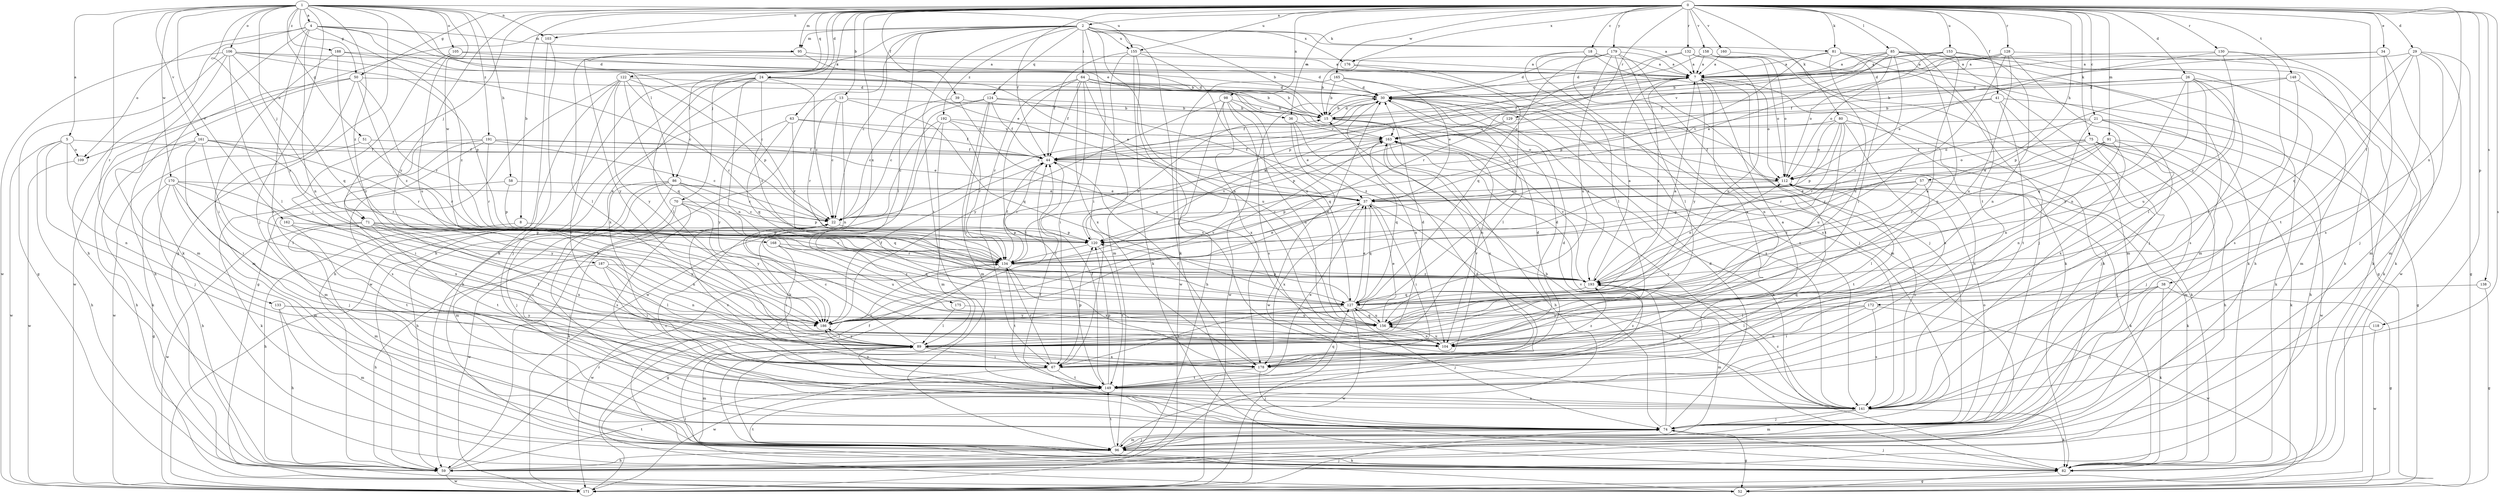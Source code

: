 strict digraph  {
0;
1;
2;
4;
5;
7;
8;
13;
15;
18;
21;
22;
24;
26;
29;
30;
34;
36;
37;
38;
39;
41;
44;
50;
51;
52;
57;
58;
59;
63;
64;
67;
70;
71;
74;
75;
80;
81;
82;
85;
86;
89;
91;
95;
96;
98;
103;
104;
105;
106;
109;
112;
118;
120;
122;
124;
127;
128;
129;
130;
132;
133;
134;
138;
141;
148;
149;
153;
155;
156;
158;
160;
161;
162;
163;
165;
168;
170;
171;
172;
175;
176;
178;
179;
186;
187;
188;
191;
192;
193;
0 -> 2  [label=a];
0 -> 8  [label=b];
0 -> 13  [label=b];
0 -> 18  [label=c];
0 -> 21  [label=c];
0 -> 24  [label=d];
0 -> 26  [label=d];
0 -> 29  [label=d];
0 -> 34  [label=e];
0 -> 36  [label=e];
0 -> 38  [label=f];
0 -> 39  [label=f];
0 -> 41  [label=f];
0 -> 44  [label=f];
0 -> 50  [label=g];
0 -> 57  [label=h];
0 -> 63  [label=i];
0 -> 70  [label=j];
0 -> 71  [label=j];
0 -> 75  [label=k];
0 -> 80  [label=k];
0 -> 81  [label=k];
0 -> 85  [label=l];
0 -> 91  [label=m];
0 -> 95  [label=m];
0 -> 98  [label=n];
0 -> 103  [label=n];
0 -> 118  [label=p];
0 -> 122  [label=q];
0 -> 128  [label=r];
0 -> 129  [label=r];
0 -> 130  [label=r];
0 -> 132  [label=r];
0 -> 138  [label=s];
0 -> 141  [label=s];
0 -> 148  [label=t];
0 -> 149  [label=t];
0 -> 153  [label=u];
0 -> 155  [label=u];
0 -> 158  [label=v];
0 -> 160  [label=v];
0 -> 165  [label=w];
0 -> 172  [label=x];
0 -> 175  [label=x];
0 -> 176  [label=x];
0 -> 179  [label=y];
0 -> 186  [label=y];
1 -> 4  [label=a];
1 -> 5  [label=a];
1 -> 50  [label=g];
1 -> 51  [label=g];
1 -> 52  [label=g];
1 -> 58  [label=h];
1 -> 71  [label=j];
1 -> 74  [label=j];
1 -> 86  [label=l];
1 -> 103  [label=n];
1 -> 105  [label=o];
1 -> 106  [label=o];
1 -> 133  [label=r];
1 -> 155  [label=u];
1 -> 161  [label=v];
1 -> 162  [label=v];
1 -> 168  [label=w];
1 -> 170  [label=w];
1 -> 186  [label=y];
1 -> 187  [label=z];
1 -> 188  [label=z];
1 -> 191  [label=z];
2 -> 7  [label=a];
2 -> 15  [label=b];
2 -> 22  [label=c];
2 -> 59  [label=h];
2 -> 64  [label=i];
2 -> 67  [label=i];
2 -> 81  [label=k];
2 -> 82  [label=k];
2 -> 86  [label=l];
2 -> 89  [label=l];
2 -> 95  [label=m];
2 -> 104  [label=n];
2 -> 109  [label=o];
2 -> 124  [label=q];
2 -> 149  [label=t];
2 -> 155  [label=u];
2 -> 176  [label=x];
2 -> 192  [label=z];
4 -> 30  [label=d];
4 -> 36  [label=e];
4 -> 37  [label=e];
4 -> 59  [label=h];
4 -> 82  [label=k];
4 -> 95  [label=m];
4 -> 104  [label=n];
4 -> 109  [label=o];
4 -> 149  [label=t];
4 -> 193  [label=z];
5 -> 44  [label=f];
5 -> 59  [label=h];
5 -> 74  [label=j];
5 -> 104  [label=n];
5 -> 109  [label=o];
5 -> 171  [label=w];
7 -> 30  [label=d];
7 -> 104  [label=n];
7 -> 112  [label=o];
7 -> 149  [label=t];
7 -> 186  [label=y];
7 -> 193  [label=z];
8 -> 59  [label=h];
8 -> 120  [label=p];
13 -> 15  [label=b];
13 -> 22  [label=c];
13 -> 59  [label=h];
13 -> 104  [label=n];
13 -> 127  [label=q];
13 -> 134  [label=r];
15 -> 7  [label=a];
15 -> 30  [label=d];
15 -> 82  [label=k];
15 -> 104  [label=n];
15 -> 163  [label=v];
18 -> 7  [label=a];
18 -> 74  [label=j];
18 -> 82  [label=k];
18 -> 89  [label=l];
18 -> 141  [label=s];
21 -> 52  [label=g];
21 -> 59  [label=h];
21 -> 104  [label=n];
21 -> 112  [label=o];
21 -> 149  [label=t];
21 -> 163  [label=v];
22 -> 120  [label=p];
22 -> 171  [label=w];
24 -> 15  [label=b];
24 -> 22  [label=c];
24 -> 30  [label=d];
24 -> 37  [label=e];
24 -> 74  [label=j];
24 -> 89  [label=l];
24 -> 104  [label=n];
24 -> 171  [label=w];
24 -> 178  [label=x];
24 -> 193  [label=z];
26 -> 15  [label=b];
26 -> 30  [label=d];
26 -> 89  [label=l];
26 -> 96  [label=m];
26 -> 127  [label=q];
26 -> 141  [label=s];
26 -> 156  [label=u];
26 -> 186  [label=y];
29 -> 7  [label=a];
29 -> 52  [label=g];
29 -> 74  [label=j];
29 -> 96  [label=m];
29 -> 127  [label=q];
29 -> 149  [label=t];
29 -> 171  [label=w];
30 -> 15  [label=b];
30 -> 22  [label=c];
30 -> 44  [label=f];
30 -> 89  [label=l];
30 -> 141  [label=s];
30 -> 171  [label=w];
30 -> 193  [label=z];
34 -> 7  [label=a];
34 -> 44  [label=f];
34 -> 96  [label=m];
34 -> 141  [label=s];
36 -> 37  [label=e];
36 -> 104  [label=n];
36 -> 163  [label=v];
36 -> 171  [label=w];
37 -> 22  [label=c];
37 -> 67  [label=i];
37 -> 82  [label=k];
37 -> 127  [label=q];
37 -> 178  [label=x];
38 -> 52  [label=g];
38 -> 74  [label=j];
38 -> 82  [label=k];
38 -> 89  [label=l];
38 -> 127  [label=q];
39 -> 15  [label=b];
39 -> 22  [label=c];
39 -> 156  [label=u];
41 -> 15  [label=b];
41 -> 22  [label=c];
41 -> 74  [label=j];
41 -> 82  [label=k];
41 -> 149  [label=t];
44 -> 112  [label=o];
44 -> 134  [label=r];
50 -> 30  [label=d];
50 -> 59  [label=h];
50 -> 96  [label=m];
50 -> 134  [label=r];
50 -> 171  [label=w];
50 -> 193  [label=z];
51 -> 44  [label=f];
51 -> 134  [label=r];
51 -> 171  [label=w];
52 -> 89  [label=l];
57 -> 37  [label=e];
57 -> 82  [label=k];
57 -> 89  [label=l];
57 -> 120  [label=p];
57 -> 193  [label=z];
58 -> 37  [label=e];
58 -> 82  [label=k];
58 -> 120  [label=p];
59 -> 134  [label=r];
59 -> 149  [label=t];
59 -> 171  [label=w];
63 -> 44  [label=f];
63 -> 127  [label=q];
63 -> 134  [label=r];
63 -> 163  [label=v];
63 -> 186  [label=y];
64 -> 15  [label=b];
64 -> 30  [label=d];
64 -> 44  [label=f];
64 -> 67  [label=i];
64 -> 112  [label=o];
64 -> 134  [label=r];
64 -> 149  [label=t];
64 -> 156  [label=u];
64 -> 163  [label=v];
64 -> 178  [label=x];
67 -> 120  [label=p];
67 -> 134  [label=r];
67 -> 149  [label=t];
67 -> 163  [label=v];
67 -> 171  [label=w];
67 -> 193  [label=z];
70 -> 22  [label=c];
70 -> 74  [label=j];
70 -> 82  [label=k];
70 -> 120  [label=p];
70 -> 141  [label=s];
70 -> 186  [label=y];
71 -> 96  [label=m];
71 -> 104  [label=n];
71 -> 120  [label=p];
71 -> 134  [label=r];
71 -> 149  [label=t];
71 -> 171  [label=w];
71 -> 178  [label=x];
71 -> 186  [label=y];
74 -> 15  [label=b];
74 -> 22  [label=c];
74 -> 30  [label=d];
74 -> 44  [label=f];
74 -> 52  [label=g];
74 -> 89  [label=l];
74 -> 96  [label=m];
74 -> 112  [label=o];
74 -> 163  [label=v];
75 -> 44  [label=f];
75 -> 59  [label=h];
75 -> 74  [label=j];
75 -> 82  [label=k];
75 -> 96  [label=m];
75 -> 112  [label=o];
75 -> 134  [label=r];
75 -> 141  [label=s];
80 -> 82  [label=k];
80 -> 112  [label=o];
80 -> 120  [label=p];
80 -> 134  [label=r];
80 -> 156  [label=u];
80 -> 163  [label=v];
80 -> 178  [label=x];
81 -> 7  [label=a];
81 -> 52  [label=g];
81 -> 82  [label=k];
81 -> 89  [label=l];
81 -> 120  [label=p];
81 -> 156  [label=u];
82 -> 52  [label=g];
82 -> 74  [label=j];
82 -> 149  [label=t];
85 -> 7  [label=a];
85 -> 15  [label=b];
85 -> 37  [label=e];
85 -> 44  [label=f];
85 -> 59  [label=h];
85 -> 74  [label=j];
85 -> 96  [label=m];
85 -> 104  [label=n];
85 -> 112  [label=o];
85 -> 193  [label=z];
86 -> 22  [label=c];
86 -> 37  [label=e];
86 -> 59  [label=h];
86 -> 74  [label=j];
86 -> 96  [label=m];
86 -> 127  [label=q];
86 -> 141  [label=s];
89 -> 22  [label=c];
89 -> 30  [label=d];
89 -> 67  [label=i];
89 -> 96  [label=m];
89 -> 178  [label=x];
89 -> 186  [label=y];
91 -> 37  [label=e];
91 -> 44  [label=f];
91 -> 104  [label=n];
91 -> 134  [label=r];
91 -> 171  [label=w];
91 -> 178  [label=x];
91 -> 193  [label=z];
95 -> 7  [label=a];
95 -> 15  [label=b];
95 -> 89  [label=l];
95 -> 186  [label=y];
96 -> 30  [label=d];
96 -> 59  [label=h];
96 -> 74  [label=j];
96 -> 82  [label=k];
96 -> 89  [label=l];
96 -> 149  [label=t];
98 -> 15  [label=b];
98 -> 59  [label=h];
98 -> 104  [label=n];
98 -> 127  [label=q];
98 -> 141  [label=s];
98 -> 178  [label=x];
98 -> 186  [label=y];
103 -> 59  [label=h];
103 -> 82  [label=k];
104 -> 30  [label=d];
104 -> 156  [label=u];
105 -> 7  [label=a];
105 -> 30  [label=d];
105 -> 67  [label=i];
105 -> 156  [label=u];
106 -> 7  [label=a];
106 -> 22  [label=c];
106 -> 52  [label=g];
106 -> 89  [label=l];
106 -> 96  [label=m];
106 -> 120  [label=p];
106 -> 127  [label=q];
106 -> 171  [label=w];
109 -> 171  [label=w];
112 -> 37  [label=e];
112 -> 82  [label=k];
112 -> 120  [label=p];
112 -> 149  [label=t];
118 -> 104  [label=n];
118 -> 171  [label=w];
120 -> 134  [label=r];
120 -> 149  [label=t];
120 -> 163  [label=v];
122 -> 30  [label=d];
122 -> 52  [label=g];
122 -> 59  [label=h];
122 -> 120  [label=p];
122 -> 127  [label=q];
122 -> 134  [label=r];
122 -> 149  [label=t];
122 -> 186  [label=y];
124 -> 15  [label=b];
124 -> 22  [label=c];
124 -> 44  [label=f];
124 -> 67  [label=i];
124 -> 96  [label=m];
124 -> 171  [label=w];
124 -> 193  [label=z];
127 -> 7  [label=a];
127 -> 37  [label=e];
127 -> 67  [label=i];
127 -> 74  [label=j];
127 -> 120  [label=p];
127 -> 156  [label=u];
127 -> 171  [label=w];
127 -> 186  [label=y];
128 -> 7  [label=a];
128 -> 30  [label=d];
128 -> 44  [label=f];
128 -> 82  [label=k];
128 -> 104  [label=n];
128 -> 156  [label=u];
128 -> 193  [label=z];
129 -> 120  [label=p];
129 -> 141  [label=s];
129 -> 163  [label=v];
130 -> 7  [label=a];
130 -> 37  [label=e];
130 -> 67  [label=i];
130 -> 82  [label=k];
130 -> 193  [label=z];
132 -> 7  [label=a];
132 -> 30  [label=d];
132 -> 112  [label=o];
132 -> 134  [label=r];
132 -> 156  [label=u];
133 -> 59  [label=h];
133 -> 96  [label=m];
133 -> 156  [label=u];
133 -> 186  [label=y];
134 -> 7  [label=a];
134 -> 15  [label=b];
134 -> 37  [label=e];
134 -> 44  [label=f];
134 -> 52  [label=g];
134 -> 149  [label=t];
134 -> 171  [label=w];
134 -> 178  [label=x];
134 -> 193  [label=z];
138 -> 52  [label=g];
138 -> 127  [label=q];
141 -> 74  [label=j];
141 -> 82  [label=k];
141 -> 96  [label=m];
141 -> 112  [label=o];
141 -> 163  [label=v];
141 -> 193  [label=z];
148 -> 30  [label=d];
148 -> 82  [label=k];
148 -> 120  [label=p];
148 -> 141  [label=s];
149 -> 22  [label=c];
149 -> 30  [label=d];
149 -> 37  [label=e];
149 -> 44  [label=f];
149 -> 120  [label=p];
149 -> 127  [label=q];
149 -> 141  [label=s];
149 -> 186  [label=y];
153 -> 7  [label=a];
153 -> 59  [label=h];
153 -> 104  [label=n];
153 -> 112  [label=o];
153 -> 156  [label=u];
153 -> 163  [label=v];
155 -> 7  [label=a];
155 -> 44  [label=f];
155 -> 82  [label=k];
155 -> 96  [label=m];
155 -> 141  [label=s];
155 -> 156  [label=u];
156 -> 37  [label=e];
156 -> 104  [label=n];
156 -> 127  [label=q];
158 -> 7  [label=a];
158 -> 59  [label=h];
158 -> 96  [label=m];
158 -> 112  [label=o];
158 -> 120  [label=p];
160 -> 7  [label=a];
160 -> 74  [label=j];
161 -> 44  [label=f];
161 -> 59  [label=h];
161 -> 67  [label=i];
161 -> 82  [label=k];
161 -> 89  [label=l];
161 -> 134  [label=r];
161 -> 193  [label=z];
162 -> 89  [label=l];
162 -> 120  [label=p];
162 -> 149  [label=t];
163 -> 44  [label=f];
163 -> 59  [label=h];
163 -> 127  [label=q];
163 -> 178  [label=x];
165 -> 15  [label=b];
165 -> 30  [label=d];
165 -> 37  [label=e];
165 -> 141  [label=s];
165 -> 171  [label=w];
168 -> 67  [label=i];
168 -> 127  [label=q];
168 -> 134  [label=r];
168 -> 156  [label=u];
170 -> 37  [label=e];
170 -> 52  [label=g];
170 -> 59  [label=h];
170 -> 74  [label=j];
170 -> 96  [label=m];
170 -> 178  [label=x];
170 -> 186  [label=y];
171 -> 44  [label=f];
171 -> 74  [label=j];
172 -> 67  [label=i];
172 -> 89  [label=l];
172 -> 141  [label=s];
172 -> 171  [label=w];
172 -> 186  [label=y];
175 -> 89  [label=l];
175 -> 156  [label=u];
176 -> 96  [label=m];
176 -> 186  [label=y];
178 -> 7  [label=a];
178 -> 30  [label=d];
178 -> 44  [label=f];
178 -> 74  [label=j];
178 -> 149  [label=t];
178 -> 193  [label=z];
179 -> 7  [label=a];
179 -> 15  [label=b];
179 -> 30  [label=d];
179 -> 74  [label=j];
179 -> 89  [label=l];
179 -> 127  [label=q];
179 -> 156  [label=u];
179 -> 178  [label=x];
186 -> 30  [label=d];
186 -> 44  [label=f];
186 -> 89  [label=l];
186 -> 163  [label=v];
187 -> 59  [label=h];
187 -> 67  [label=i];
187 -> 89  [label=l];
187 -> 104  [label=n];
187 -> 193  [label=z];
188 -> 7  [label=a];
188 -> 22  [label=c];
188 -> 67  [label=i];
188 -> 186  [label=y];
191 -> 22  [label=c];
191 -> 37  [label=e];
191 -> 44  [label=f];
191 -> 67  [label=i];
191 -> 96  [label=m];
191 -> 134  [label=r];
191 -> 141  [label=s];
192 -> 22  [label=c];
192 -> 82  [label=k];
192 -> 96  [label=m];
192 -> 112  [label=o];
192 -> 134  [label=r];
192 -> 163  [label=v];
193 -> 7  [label=a];
193 -> 96  [label=m];
193 -> 112  [label=o];
193 -> 127  [label=q];
193 -> 163  [label=v];
}
